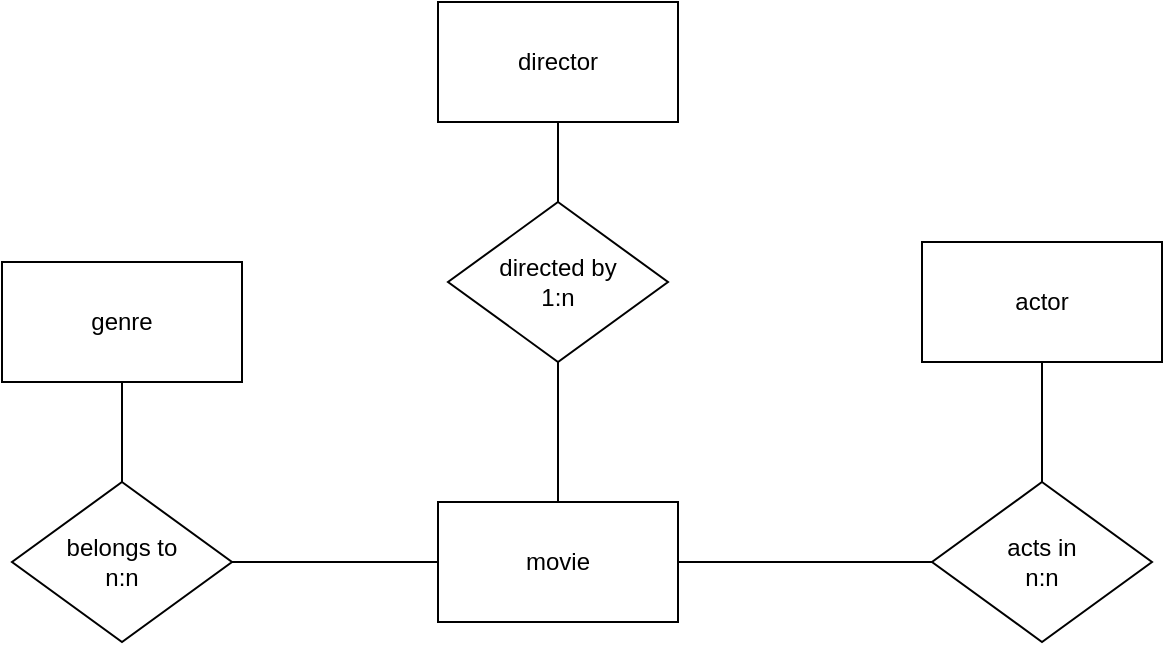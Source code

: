 <mxfile version="24.7.5">
  <diagram name="Seite-1" id="qwPHu5nZfLhyTjMAyIjh">
    <mxGraphModel dx="955" dy="652" grid="1" gridSize="10" guides="1" tooltips="1" connect="1" arrows="1" fold="1" page="1" pageScale="1" pageWidth="827" pageHeight="1169" math="0" shadow="0">
      <root>
        <mxCell id="0" />
        <mxCell id="1" parent="0" />
        <mxCell id="gJDPxwEesBxZWL3XqQFa-3" value="movie" style="rounded=0;whiteSpace=wrap;html=1;" vertex="1" parent="1">
          <mxGeometry x="353" y="310" width="120" height="60" as="geometry" />
        </mxCell>
        <mxCell id="gJDPxwEesBxZWL3XqQFa-4" value="actor" style="rounded=0;whiteSpace=wrap;html=1;" vertex="1" parent="1">
          <mxGeometry x="595" y="180" width="120" height="60" as="geometry" />
        </mxCell>
        <mxCell id="gJDPxwEesBxZWL3XqQFa-5" value="director" style="rounded=0;whiteSpace=wrap;html=1;" vertex="1" parent="1">
          <mxGeometry x="353" y="60" width="120" height="60" as="geometry" />
        </mxCell>
        <mxCell id="gJDPxwEesBxZWL3XqQFa-6" value="genre" style="rounded=0;whiteSpace=wrap;html=1;" vertex="1" parent="1">
          <mxGeometry x="135" y="190" width="120" height="60" as="geometry" />
        </mxCell>
        <mxCell id="gJDPxwEesBxZWL3XqQFa-7" value="belongs to&lt;div&gt;n:n&lt;/div&gt;" style="rhombus;whiteSpace=wrap;html=1;" vertex="1" parent="1">
          <mxGeometry x="140" y="300" width="110" height="80" as="geometry" />
        </mxCell>
        <mxCell id="gJDPxwEesBxZWL3XqQFa-9" value="directed by&lt;div&gt;1:n&lt;/div&gt;" style="rhombus;whiteSpace=wrap;html=1;" vertex="1" parent="1">
          <mxGeometry x="358" y="160" width="110" height="80" as="geometry" />
        </mxCell>
        <mxCell id="gJDPxwEesBxZWL3XqQFa-10" value="acts in&lt;div&gt;n:n&lt;/div&gt;" style="rhombus;whiteSpace=wrap;html=1;" vertex="1" parent="1">
          <mxGeometry x="600" y="300" width="110" height="80" as="geometry" />
        </mxCell>
        <mxCell id="gJDPxwEesBxZWL3XqQFa-12" value="" style="endArrow=none;html=1;rounded=0;entryX=0.5;entryY=0;entryDx=0;entryDy=0;exitX=0.5;exitY=1;exitDx=0;exitDy=0;" edge="1" parent="1" source="gJDPxwEesBxZWL3XqQFa-6" target="gJDPxwEesBxZWL3XqQFa-7">
          <mxGeometry width="50" height="50" relative="1" as="geometry">
            <mxPoint x="340" y="350" as="sourcePoint" />
            <mxPoint x="390" y="300" as="targetPoint" />
          </mxGeometry>
        </mxCell>
        <mxCell id="gJDPxwEesBxZWL3XqQFa-17" value="" style="endArrow=none;html=1;rounded=0;exitX=1;exitY=0.5;exitDx=0;exitDy=0;entryX=0;entryY=0.5;entryDx=0;entryDy=0;" edge="1" parent="1" source="gJDPxwEesBxZWL3XqQFa-7" target="gJDPxwEesBxZWL3XqQFa-3">
          <mxGeometry width="50" height="50" relative="1" as="geometry">
            <mxPoint x="360" y="390" as="sourcePoint" />
            <mxPoint x="350" y="340" as="targetPoint" />
          </mxGeometry>
        </mxCell>
        <mxCell id="gJDPxwEesBxZWL3XqQFa-18" value="" style="endArrow=none;html=1;rounded=0;entryX=1;entryY=0.5;entryDx=0;entryDy=0;exitX=0;exitY=0.5;exitDx=0;exitDy=0;" edge="1" parent="1" source="gJDPxwEesBxZWL3XqQFa-10" target="gJDPxwEesBxZWL3XqQFa-3">
          <mxGeometry width="50" height="50" relative="1" as="geometry">
            <mxPoint x="360" y="390" as="sourcePoint" />
            <mxPoint x="410" y="340" as="targetPoint" />
          </mxGeometry>
        </mxCell>
        <mxCell id="gJDPxwEesBxZWL3XqQFa-19" value="" style="endArrow=none;html=1;rounded=0;entryX=0.5;entryY=0;entryDx=0;entryDy=0;exitX=0.5;exitY=1;exitDx=0;exitDy=0;" edge="1" parent="1" source="gJDPxwEesBxZWL3XqQFa-9" target="gJDPxwEesBxZWL3XqQFa-3">
          <mxGeometry width="50" height="50" relative="1" as="geometry">
            <mxPoint x="360" y="390" as="sourcePoint" />
            <mxPoint x="410" y="340" as="targetPoint" />
          </mxGeometry>
        </mxCell>
        <mxCell id="gJDPxwEesBxZWL3XqQFa-20" value="" style="endArrow=none;html=1;rounded=0;exitX=0.5;exitY=1;exitDx=0;exitDy=0;entryX=0.5;entryY=0;entryDx=0;entryDy=0;" edge="1" parent="1" source="gJDPxwEesBxZWL3XqQFa-5" target="gJDPxwEesBxZWL3XqQFa-9">
          <mxGeometry width="50" height="50" relative="1" as="geometry">
            <mxPoint x="360" y="390" as="sourcePoint" />
            <mxPoint x="410" y="340" as="targetPoint" />
          </mxGeometry>
        </mxCell>
        <mxCell id="gJDPxwEesBxZWL3XqQFa-21" value="" style="endArrow=none;html=1;rounded=0;entryX=0.5;entryY=1;entryDx=0;entryDy=0;" edge="1" parent="1" source="gJDPxwEesBxZWL3XqQFa-10" target="gJDPxwEesBxZWL3XqQFa-4">
          <mxGeometry width="50" height="50" relative="1" as="geometry">
            <mxPoint x="360" y="390" as="sourcePoint" />
            <mxPoint x="410" y="340" as="targetPoint" />
          </mxGeometry>
        </mxCell>
      </root>
    </mxGraphModel>
  </diagram>
</mxfile>
